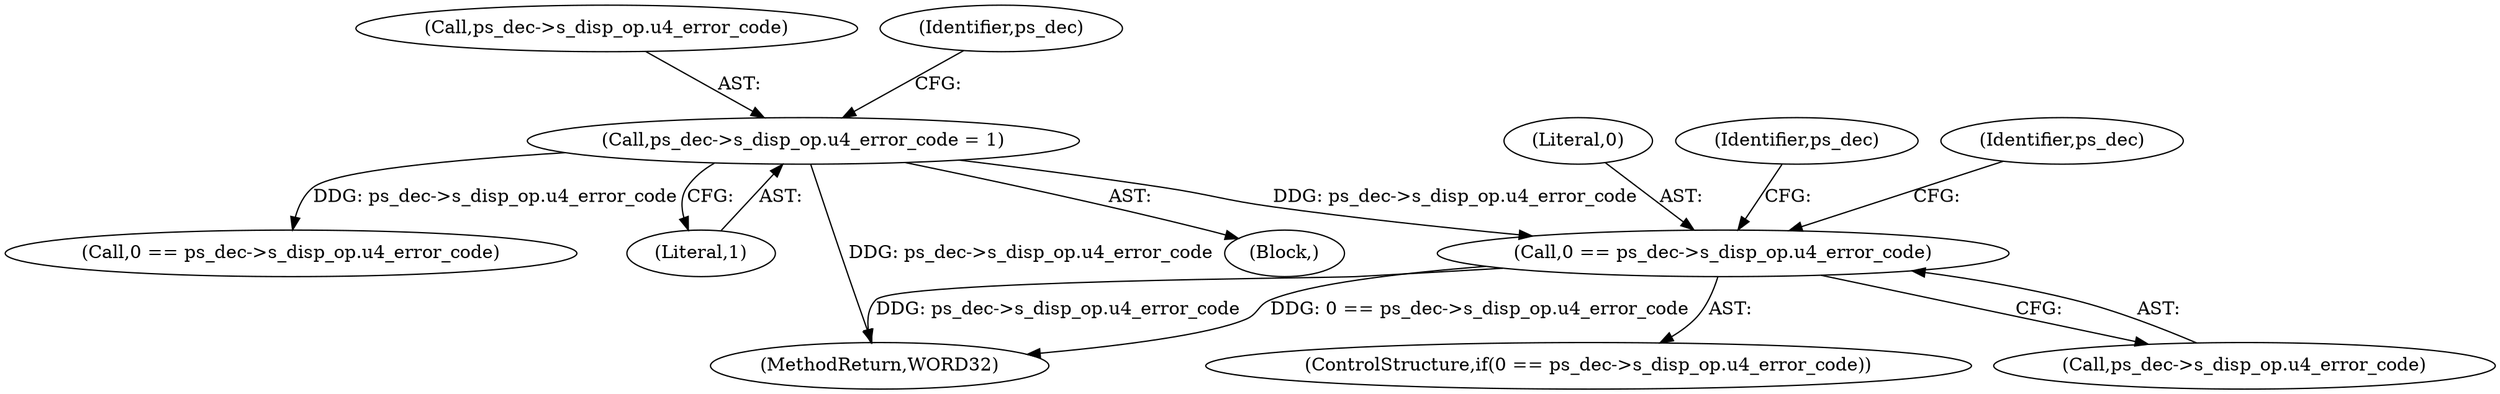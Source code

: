 digraph "0_Android_0b23c81c3dd9ec38f7e6806a3955fed1925541a0@pointer" {
"1002028" [label="(Call,0 == ps_dec->s_disp_op.u4_error_code)"];
"1000352" [label="(Call,ps_dec->s_disp_op.u4_error_code = 1)"];
"1002028" [label="(Call,0 == ps_dec->s_disp_op.u4_error_code)"];
"1002226" [label="(MethodReturn,WORD32)"];
"1000352" [label="(Call,ps_dec->s_disp_op.u4_error_code = 1)"];
"1002027" [label="(ControlStructure,if(0 == ps_dec->s_disp_op.u4_error_code))"];
"1002030" [label="(Call,ps_dec->s_disp_op.u4_error_code)"];
"1000353" [label="(Call,ps_dec->s_disp_op.u4_error_code)"];
"1000156" [label="(Block,)"];
"1000361" [label="(Identifier,ps_dec)"];
"1000723" [label="(Call,0 == ps_dec->s_disp_op.u4_error_code)"];
"1002029" [label="(Literal,0)"];
"1000358" [label="(Literal,1)"];
"1002047" [label="(Identifier,ps_dec)"];
"1002038" [label="(Identifier,ps_dec)"];
"1002028" -> "1002027"  [label="AST: "];
"1002028" -> "1002030"  [label="CFG: "];
"1002029" -> "1002028"  [label="AST: "];
"1002030" -> "1002028"  [label="AST: "];
"1002038" -> "1002028"  [label="CFG: "];
"1002047" -> "1002028"  [label="CFG: "];
"1002028" -> "1002226"  [label="DDG: 0 == ps_dec->s_disp_op.u4_error_code"];
"1002028" -> "1002226"  [label="DDG: ps_dec->s_disp_op.u4_error_code"];
"1000352" -> "1002028"  [label="DDG: ps_dec->s_disp_op.u4_error_code"];
"1000352" -> "1000156"  [label="AST: "];
"1000352" -> "1000358"  [label="CFG: "];
"1000353" -> "1000352"  [label="AST: "];
"1000358" -> "1000352"  [label="AST: "];
"1000361" -> "1000352"  [label="CFG: "];
"1000352" -> "1002226"  [label="DDG: ps_dec->s_disp_op.u4_error_code"];
"1000352" -> "1000723"  [label="DDG: ps_dec->s_disp_op.u4_error_code"];
}
